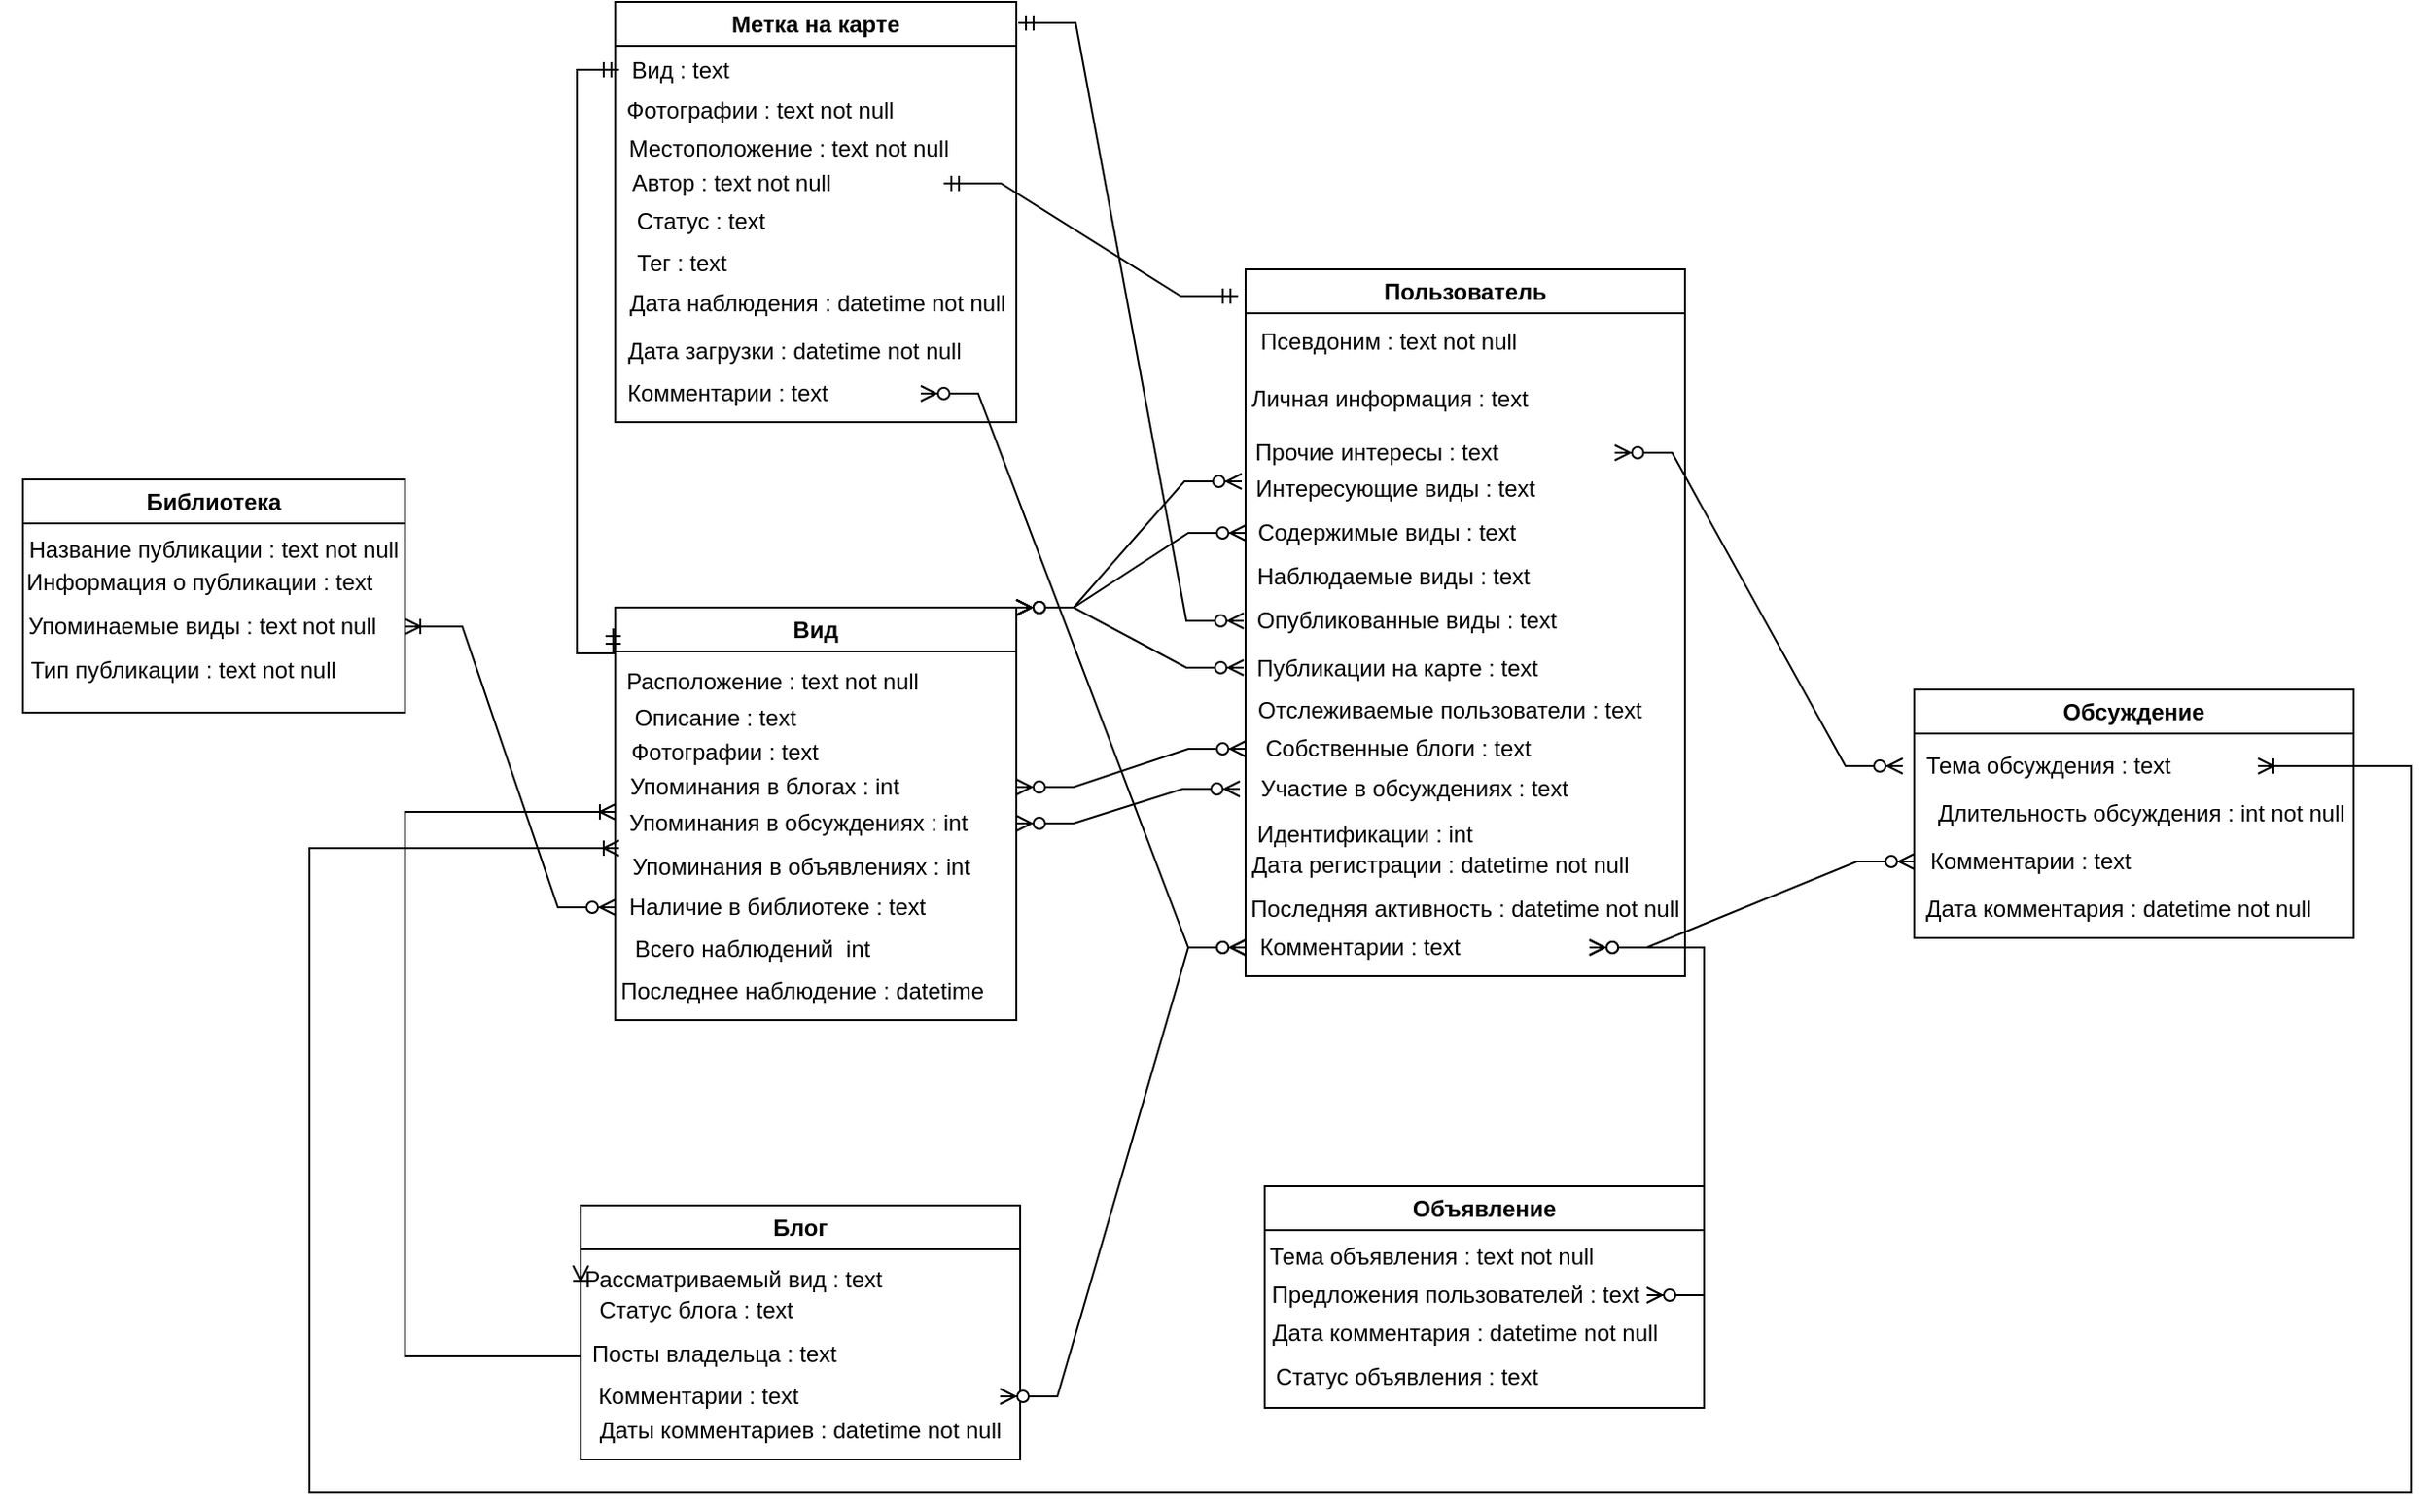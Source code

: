 <mxfile version="24.2.3" type="device">
  <diagram name="Страница — 1" id="bouGzlLDie1zuQzO_ZzV">
    <mxGraphModel dx="1434" dy="762" grid="1" gridSize="10" guides="1" tooltips="1" connect="1" arrows="1" fold="1" page="1" pageScale="1" pageWidth="1169" pageHeight="1654" math="0" shadow="0">
      <root>
        <mxCell id="0" />
        <mxCell id="1" parent="0" />
        <mxCell id="V_bmYzMvHX9b3GnUipAI-3" value="Пользователь" style="swimlane;whiteSpace=wrap;html=1;" vertex="1" parent="1">
          <mxGeometry x="740" y="290" width="230" height="370" as="geometry" />
        </mxCell>
        <mxCell id="V_bmYzMvHX9b3GnUipAI-4" value="Псевдоним : text not null" style="text;html=1;align=center;verticalAlign=middle;whiteSpace=wrap;rounded=0;" vertex="1" parent="V_bmYzMvHX9b3GnUipAI-3">
          <mxGeometry x="-10" y="23" width="170" height="30" as="geometry" />
        </mxCell>
        <mxCell id="V_bmYzMvHX9b3GnUipAI-5" value="Личная информация : text" style="text;html=1;align=center;verticalAlign=middle;whiteSpace=wrap;rounded=0;" vertex="1" parent="V_bmYzMvHX9b3GnUipAI-3">
          <mxGeometry x="-9" y="53" width="169" height="30" as="geometry" />
        </mxCell>
        <mxCell id="V_bmYzMvHX9b3GnUipAI-6" value="Прочие интересы : text&amp;nbsp; &amp;nbsp; &amp;nbsp; &amp;nbsp; &amp;nbsp; &amp;nbsp; &amp;nbsp; &amp;nbsp;&amp;nbsp;" style="text;html=1;align=center;verticalAlign=middle;whiteSpace=wrap;rounded=0;" vertex="1" parent="V_bmYzMvHX9b3GnUipAI-3">
          <mxGeometry x="-2" y="81" width="195.25" height="30" as="geometry" />
        </mxCell>
        <mxCell id="V_bmYzMvHX9b3GnUipAI-7" value="Интересующие виды : text" style="text;html=1;align=center;verticalAlign=middle;whiteSpace=wrap;rounded=0;" vertex="1" parent="V_bmYzMvHX9b3GnUipAI-3">
          <mxGeometry y="100" width="157" height="30" as="geometry" />
        </mxCell>
        <mxCell id="V_bmYzMvHX9b3GnUipAI-8" value="Содержимые виды : text" style="text;html=1;align=center;verticalAlign=middle;whiteSpace=wrap;rounded=0;" vertex="1" parent="V_bmYzMvHX9b3GnUipAI-3">
          <mxGeometry y="123" width="147.5" height="30" as="geometry" />
        </mxCell>
        <mxCell id="V_bmYzMvHX9b3GnUipAI-9" value="Наблюдаемые виды : text" style="text;html=1;align=center;verticalAlign=middle;whiteSpace=wrap;rounded=0;" vertex="1" parent="V_bmYzMvHX9b3GnUipAI-3">
          <mxGeometry x="-5" y="146" width="165" height="30" as="geometry" />
        </mxCell>
        <mxCell id="V_bmYzMvHX9b3GnUipAI-10" value="Отслеживаемые пользователи : text" style="text;html=1;align=center;verticalAlign=middle;whiteSpace=wrap;rounded=0;" vertex="1" parent="V_bmYzMvHX9b3GnUipAI-3">
          <mxGeometry x="4" y="216" width="206" height="30" as="geometry" />
        </mxCell>
        <mxCell id="V_bmYzMvHX9b3GnUipAI-11" value="Опубликованные виды : text" style="text;html=1;align=center;verticalAlign=middle;whiteSpace=wrap;rounded=0;" vertex="1" parent="V_bmYzMvHX9b3GnUipAI-3">
          <mxGeometry x="-1" y="169" width="171" height="30" as="geometry" />
        </mxCell>
        <mxCell id="V_bmYzMvHX9b3GnUipAI-12" value="Публикации на карте : text" style="text;html=1;align=center;verticalAlign=middle;whiteSpace=wrap;rounded=0;" vertex="1" parent="V_bmYzMvHX9b3GnUipAI-3">
          <mxGeometry x="-1" y="193" width="161" height="31" as="geometry" />
        </mxCell>
        <mxCell id="V_bmYzMvHX9b3GnUipAI-13" value="Участие в обсуждениях : text" style="text;html=1;align=center;verticalAlign=middle;whiteSpace=wrap;rounded=0;" vertex="1" parent="V_bmYzMvHX9b3GnUipAI-3">
          <mxGeometry x="-3" y="257" width="183" height="30" as="geometry" />
        </mxCell>
        <mxCell id="V_bmYzMvHX9b3GnUipAI-14" value="Идентификации : int" style="text;html=1;align=center;verticalAlign=middle;whiteSpace=wrap;rounded=0;" vertex="1" parent="V_bmYzMvHX9b3GnUipAI-3">
          <mxGeometry x="-2" y="281" width="129" height="30" as="geometry" />
        </mxCell>
        <mxCell id="V_bmYzMvHX9b3GnUipAI-15" value="Дата регистрации : datetime not null" style="text;html=1;align=center;verticalAlign=middle;whiteSpace=wrap;rounded=0;" vertex="1" parent="V_bmYzMvHX9b3GnUipAI-3">
          <mxGeometry x="-7.5" y="297" width="217.5" height="30" as="geometry" />
        </mxCell>
        <mxCell id="V_bmYzMvHX9b3GnUipAI-16" value="Последняя активность : datetime not null" style="text;html=1;align=center;verticalAlign=middle;whiteSpace=wrap;rounded=0;" vertex="1" parent="V_bmYzMvHX9b3GnUipAI-3">
          <mxGeometry x="-3" y="320" width="236" height="30" as="geometry" />
        </mxCell>
        <mxCell id="V_bmYzMvHX9b3GnUipAI-17" value="Комментарии : text&amp;nbsp; &amp;nbsp; &amp;nbsp; &amp;nbsp; &amp;nbsp; &amp;nbsp; &amp;nbsp; &amp;nbsp; &amp;nbsp;&amp;nbsp;" style="text;html=1;align=center;verticalAlign=middle;whiteSpace=wrap;rounded=0;" vertex="1" parent="V_bmYzMvHX9b3GnUipAI-3">
          <mxGeometry y="340" width="180" height="30" as="geometry" />
        </mxCell>
        <mxCell id="V_bmYzMvHX9b3GnUipAI-18" value="Собственные блоги : text" style="text;html=1;align=center;verticalAlign=middle;whiteSpace=wrap;rounded=0;" vertex="1" parent="V_bmYzMvHX9b3GnUipAI-3">
          <mxGeometry y="236" width="160" height="30" as="geometry" />
        </mxCell>
        <mxCell id="V_bmYzMvHX9b3GnUipAI-19" value="Обсуждение" style="swimlane;whiteSpace=wrap;html=1;" vertex="1" parent="1">
          <mxGeometry x="1090" y="510" width="230" height="130" as="geometry" />
        </mxCell>
        <mxCell id="V_bmYzMvHX9b3GnUipAI-20" value="Тема обсуждения : text&amp;nbsp; &amp;nbsp; &amp;nbsp; &amp;nbsp; &amp;nbsp;&amp;nbsp;" style="text;html=1;align=center;verticalAlign=middle;whiteSpace=wrap;rounded=0;" vertex="1" parent="V_bmYzMvHX9b3GnUipAI-19">
          <mxGeometry x="-6" y="25" width="186" height="30" as="geometry" />
        </mxCell>
        <mxCell id="V_bmYzMvHX9b3GnUipAI-21" value="Длительность обсуждения : int not null" style="text;html=1;align=center;verticalAlign=middle;whiteSpace=wrap;rounded=0;" vertex="1" parent="V_bmYzMvHX9b3GnUipAI-19">
          <mxGeometry x="6.5" y="50" width="223.5" height="30" as="geometry" />
        </mxCell>
        <mxCell id="V_bmYzMvHX9b3GnUipAI-22" value="Комментарии : text" style="text;html=1;align=center;verticalAlign=middle;whiteSpace=wrap;rounded=0;" vertex="1" parent="V_bmYzMvHX9b3GnUipAI-19">
          <mxGeometry y="70" width="122" height="40" as="geometry" />
        </mxCell>
        <mxCell id="V_bmYzMvHX9b3GnUipAI-23" value="Дата комментария : datetime not null" style="text;html=1;align=center;verticalAlign=middle;whiteSpace=wrap;rounded=0;" vertex="1" parent="V_bmYzMvHX9b3GnUipAI-19">
          <mxGeometry x="-6" y="100" width="226" height="30" as="geometry" />
        </mxCell>
        <mxCell id="V_bmYzMvHX9b3GnUipAI-24" value="Библиотека" style="swimlane;whiteSpace=wrap;html=1;" vertex="1" parent="1">
          <mxGeometry x="100" y="400" width="200" height="122" as="geometry" />
        </mxCell>
        <mxCell id="V_bmYzMvHX9b3GnUipAI-25" value="Информация о публикации : text" style="text;html=1;align=center;verticalAlign=middle;whiteSpace=wrap;rounded=0;" vertex="1" parent="V_bmYzMvHX9b3GnUipAI-24">
          <mxGeometry x="-5" y="39" width="195" height="30" as="geometry" />
        </mxCell>
        <mxCell id="V_bmYzMvHX9b3GnUipAI-26" value="Упоминаемые виды : text not null" style="text;html=1;align=center;verticalAlign=middle;whiteSpace=wrap;rounded=0;" vertex="1" parent="V_bmYzMvHX9b3GnUipAI-24">
          <mxGeometry x="-12" y="62" width="212" height="30" as="geometry" />
        </mxCell>
        <mxCell id="V_bmYzMvHX9b3GnUipAI-27" value="Тип публикации : text not null" style="text;html=1;align=center;verticalAlign=middle;whiteSpace=wrap;rounded=0;" vertex="1" parent="V_bmYzMvHX9b3GnUipAI-24">
          <mxGeometry x="-12" y="85" width="192" height="30" as="geometry" />
        </mxCell>
        <mxCell id="V_bmYzMvHX9b3GnUipAI-28" value="Название публикации : text not null" style="text;html=1;align=center;verticalAlign=middle;whiteSpace=wrap;rounded=0;" vertex="1" parent="V_bmYzMvHX9b3GnUipAI-24">
          <mxGeometry y="22" width="200" height="30" as="geometry" />
        </mxCell>
        <mxCell id="V_bmYzMvHX9b3GnUipAI-29" value="Вид" style="swimlane;whiteSpace=wrap;html=1;" vertex="1" parent="1">
          <mxGeometry x="410" y="467" width="210" height="216" as="geometry" />
        </mxCell>
        <mxCell id="V_bmYzMvHX9b3GnUipAI-30" value="Расположение : text not null" style="text;html=1;align=center;verticalAlign=middle;whiteSpace=wrap;rounded=0;" vertex="1" parent="V_bmYzMvHX9b3GnUipAI-29">
          <mxGeometry x="5" y="24" width="155" height="30" as="geometry" />
        </mxCell>
        <mxCell id="V_bmYzMvHX9b3GnUipAI-31" value="Описание : text" style="text;html=1;align=center;verticalAlign=middle;whiteSpace=wrap;rounded=0;" vertex="1" parent="V_bmYzMvHX9b3GnUipAI-29">
          <mxGeometry x="5" y="43" width="95" height="30" as="geometry" />
        </mxCell>
        <mxCell id="V_bmYzMvHX9b3GnUipAI-32" value="Фотографии : text" style="text;html=1;align=center;verticalAlign=middle;whiteSpace=wrap;rounded=0;" vertex="1" parent="V_bmYzMvHX9b3GnUipAI-29">
          <mxGeometry x="5" y="61" width="105" height="30" as="geometry" />
        </mxCell>
        <mxCell id="V_bmYzMvHX9b3GnUipAI-33" value="Упоминания в блогах : int&amp;nbsp; &amp;nbsp; &amp;nbsp; &amp;nbsp; &amp;nbsp; &amp;nbsp; &amp;nbsp; &amp;nbsp;&amp;nbsp;" style="text;html=1;align=center;verticalAlign=middle;whiteSpace=wrap;rounded=0;" vertex="1" parent="V_bmYzMvHX9b3GnUipAI-29">
          <mxGeometry y="79" width="210" height="30" as="geometry" />
        </mxCell>
        <mxCell id="V_bmYzMvHX9b3GnUipAI-34" value="Упоминания в обсуждениях : int&amp;nbsp; &amp;nbsp; &amp;nbsp;&amp;nbsp;" style="text;html=1;align=center;verticalAlign=middle;whiteSpace=wrap;rounded=0;" vertex="1" parent="V_bmYzMvHX9b3GnUipAI-29">
          <mxGeometry x="2" y="98" width="208" height="30" as="geometry" />
        </mxCell>
        <mxCell id="V_bmYzMvHX9b3GnUipAI-35" value="Упоминания в объявлениях : int" style="text;html=1;align=center;verticalAlign=middle;whiteSpace=wrap;rounded=0;" vertex="1" parent="V_bmYzMvHX9b3GnUipAI-29">
          <mxGeometry x="5" y="121" width="185" height="30" as="geometry" />
        </mxCell>
        <mxCell id="V_bmYzMvHX9b3GnUipAI-36" value="Наличие в библиотеке : text" style="text;html=1;align=center;verticalAlign=middle;whiteSpace=wrap;rounded=0;" vertex="1" parent="V_bmYzMvHX9b3GnUipAI-29">
          <mxGeometry y="142" width="170" height="30" as="geometry" />
        </mxCell>
        <mxCell id="V_bmYzMvHX9b3GnUipAI-37" value="Всего наблюдений&amp;nbsp; int" style="text;html=1;align=center;verticalAlign=middle;whiteSpace=wrap;rounded=0;" vertex="1" parent="V_bmYzMvHX9b3GnUipAI-29">
          <mxGeometry x="5" y="164" width="134" height="30" as="geometry" />
        </mxCell>
        <mxCell id="V_bmYzMvHX9b3GnUipAI-38" value="Последнее наблюдение : datetime" style="text;html=1;align=center;verticalAlign=middle;whiteSpace=wrap;rounded=0;" vertex="1" parent="V_bmYzMvHX9b3GnUipAI-29">
          <mxGeometry x="-14" y="186" width="224" height="30" as="geometry" />
        </mxCell>
        <mxCell id="V_bmYzMvHX9b3GnUipAI-39" value="Объявление" style="swimlane;whiteSpace=wrap;html=1;" vertex="1" parent="1">
          <mxGeometry x="750" y="770" width="230" height="116" as="geometry" />
        </mxCell>
        <mxCell id="V_bmYzMvHX9b3GnUipAI-40" value="Тема объявления : text not null" style="text;html=1;align=center;verticalAlign=middle;whiteSpace=wrap;rounded=0;" vertex="1" parent="V_bmYzMvHX9b3GnUipAI-39">
          <mxGeometry x="-16.5" y="22" width="206.5" height="30" as="geometry" />
        </mxCell>
        <mxCell id="V_bmYzMvHX9b3GnUipAI-41" value="Предложения пользователей : text" style="text;html=1;align=center;verticalAlign=middle;whiteSpace=wrap;rounded=0;" vertex="1" parent="V_bmYzMvHX9b3GnUipAI-39">
          <mxGeometry y="40" width="200" height="34" as="geometry" />
        </mxCell>
        <mxCell id="V_bmYzMvHX9b3GnUipAI-42" value="Дата комментария : datetime not null" style="text;html=1;align=center;verticalAlign=middle;whiteSpace=wrap;rounded=0;" vertex="1" parent="V_bmYzMvHX9b3GnUipAI-39">
          <mxGeometry y="61.5" width="210" height="30" as="geometry" />
        </mxCell>
        <mxCell id="V_bmYzMvHX9b3GnUipAI-43" value="Статус объявления : text" style="text;html=1;align=center;verticalAlign=middle;whiteSpace=wrap;rounded=0;" vertex="1" parent="V_bmYzMvHX9b3GnUipAI-39">
          <mxGeometry x="-12.5" y="85" width="172.5" height="30" as="geometry" />
        </mxCell>
        <mxCell id="V_bmYzMvHX9b3GnUipAI-44" value="Блог" style="swimlane;whiteSpace=wrap;html=1;" vertex="1" parent="1">
          <mxGeometry x="392" y="780" width="230" height="133" as="geometry" />
        </mxCell>
        <mxCell id="V_bmYzMvHX9b3GnUipAI-45" value="Рассматриваемый вид : text" style="text;html=1;align=center;verticalAlign=middle;whiteSpace=wrap;rounded=0;" vertex="1" parent="V_bmYzMvHX9b3GnUipAI-44">
          <mxGeometry y="24" width="160" height="30" as="geometry" />
        </mxCell>
        <mxCell id="V_bmYzMvHX9b3GnUipAI-46" value="Статус блога : text" style="text;html=1;align=center;verticalAlign=middle;whiteSpace=wrap;rounded=0;" vertex="1" parent="V_bmYzMvHX9b3GnUipAI-44">
          <mxGeometry x="-10.5" y="40" width="141" height="30" as="geometry" />
        </mxCell>
        <mxCell id="V_bmYzMvHX9b3GnUipAI-47" value="Посты владельца : text" style="text;html=1;align=center;verticalAlign=middle;whiteSpace=wrap;rounded=0;" vertex="1" parent="V_bmYzMvHX9b3GnUipAI-44">
          <mxGeometry y="63" width="140" height="30" as="geometry" />
        </mxCell>
        <mxCell id="V_bmYzMvHX9b3GnUipAI-48" value="Комментарии : text&amp;nbsp; &amp;nbsp; &amp;nbsp; &amp;nbsp; &amp;nbsp; &amp;nbsp; &amp;nbsp; &amp;nbsp; &amp;nbsp; &amp;nbsp; &amp;nbsp; &amp;nbsp; &amp;nbsp;&amp;nbsp;" style="text;html=1;align=center;verticalAlign=middle;whiteSpace=wrap;rounded=0;" vertex="1" parent="V_bmYzMvHX9b3GnUipAI-44">
          <mxGeometry x="-10.5" y="85" width="230" height="30" as="geometry" />
        </mxCell>
        <mxCell id="V_bmYzMvHX9b3GnUipAI-49" value="Даты комментариев : datetime not null" style="text;html=1;align=center;verticalAlign=middle;whiteSpace=wrap;rounded=0;" vertex="1" parent="V_bmYzMvHX9b3GnUipAI-44">
          <mxGeometry y="103" width="230" height="30" as="geometry" />
        </mxCell>
        <mxCell id="V_bmYzMvHX9b3GnUipAI-50" value="Метка на карте" style="swimlane;whiteSpace=wrap;html=1;" vertex="1" parent="1">
          <mxGeometry x="410" y="150" width="210" height="220" as="geometry" />
        </mxCell>
        <mxCell id="V_bmYzMvHX9b3GnUipAI-51" value="Фотографии : text not null" style="text;html=1;align=center;verticalAlign=middle;whiteSpace=wrap;rounded=0;" vertex="1" parent="V_bmYzMvHX9b3GnUipAI-50">
          <mxGeometry x="2" y="42" width="148" height="30" as="geometry" />
        </mxCell>
        <mxCell id="V_bmYzMvHX9b3GnUipAI-52" value="Статус : text" style="text;html=1;align=center;verticalAlign=middle;whiteSpace=wrap;rounded=0;" vertex="1" parent="V_bmYzMvHX9b3GnUipAI-50">
          <mxGeometry y="100" width="90" height="30" as="geometry" />
        </mxCell>
        <mxCell id="V_bmYzMvHX9b3GnUipAI-53" value="Тег : text" style="text;html=1;align=center;verticalAlign=middle;whiteSpace=wrap;rounded=0;" vertex="1" parent="V_bmYzMvHX9b3GnUipAI-50">
          <mxGeometry x="2" y="122" width="65.93" height="30" as="geometry" />
        </mxCell>
        <mxCell id="V_bmYzMvHX9b3GnUipAI-54" value="Дата наблюдения : datetime not null" style="text;html=1;align=center;verticalAlign=middle;whiteSpace=wrap;rounded=0;" vertex="1" parent="V_bmYzMvHX9b3GnUipAI-50">
          <mxGeometry x="2" y="143" width="208" height="30" as="geometry" />
        </mxCell>
        <mxCell id="V_bmYzMvHX9b3GnUipAI-55" value="Дата загрузки : datetime not null" style="text;html=1;align=center;verticalAlign=middle;whiteSpace=wrap;rounded=0;" vertex="1" parent="V_bmYzMvHX9b3GnUipAI-50">
          <mxGeometry x="-12" y="168" width="212" height="30" as="geometry" />
        </mxCell>
        <mxCell id="V_bmYzMvHX9b3GnUipAI-56" value="Вид : text&amp;nbsp; &amp;nbsp; &amp;nbsp; &amp;nbsp; &amp;nbsp; &amp;nbsp; &amp;nbsp; &amp;nbsp; &amp;nbsp; &amp;nbsp; &amp;nbsp; &amp;nbsp; &amp;nbsp;" style="text;html=1;align=center;verticalAlign=middle;whiteSpace=wrap;rounded=0;" vertex="1" parent="V_bmYzMvHX9b3GnUipAI-50">
          <mxGeometry x="2" y="21" width="148" height="29" as="geometry" />
        </mxCell>
        <mxCell id="V_bmYzMvHX9b3GnUipAI-57" value="Местоположение : text not null" style="text;html=1;align=center;verticalAlign=middle;whiteSpace=wrap;rounded=0;" vertex="1" parent="V_bmYzMvHX9b3GnUipAI-50">
          <mxGeometry x="2" y="62" width="178" height="30" as="geometry" />
        </mxCell>
        <mxCell id="V_bmYzMvHX9b3GnUipAI-58" value="Комментарии : text" style="text;html=1;align=center;verticalAlign=middle;whiteSpace=wrap;rounded=0;" vertex="1" parent="V_bmYzMvHX9b3GnUipAI-50">
          <mxGeometry x="-42" y="190" width="202" height="30" as="geometry" />
        </mxCell>
        <mxCell id="V_bmYzMvHX9b3GnUipAI-59" value="Автор : text not null&amp;nbsp; &amp;nbsp; &amp;nbsp; &amp;nbsp; &amp;nbsp;" style="text;html=1;align=center;verticalAlign=middle;whiteSpace=wrap;rounded=0;" vertex="1" parent="V_bmYzMvHX9b3GnUipAI-50">
          <mxGeometry x="-20" y="80" width="192" height="30" as="geometry" />
        </mxCell>
        <mxCell id="V_bmYzMvHX9b3GnUipAI-80" value="" style="edgeStyle=entityRelationEdgeStyle;fontSize=12;html=1;endArrow=ERzeroToMany;endFill=1;startArrow=ERzeroToMany;rounded=0;" edge="1" parent="1" source="V_bmYzMvHX9b3GnUipAI-6" target="V_bmYzMvHX9b3GnUipAI-20">
          <mxGeometry width="100" height="100" relative="1" as="geometry">
            <mxPoint x="1000" y="540" as="sourcePoint" />
            <mxPoint x="1100" y="350" as="targetPoint" />
            <Array as="points">
              <mxPoint x="1000" y="500" />
            </Array>
          </mxGeometry>
        </mxCell>
        <mxCell id="V_bmYzMvHX9b3GnUipAI-81" value="" style="edgeStyle=entityRelationEdgeStyle;fontSize=12;html=1;endArrow=ERoneToMany;startArrow=ERzeroToMany;rounded=0;" edge="1" parent="1" source="V_bmYzMvHX9b3GnUipAI-36" target="V_bmYzMvHX9b3GnUipAI-26">
          <mxGeometry width="100" height="100" relative="1" as="geometry">
            <mxPoint x="150" y="680" as="sourcePoint" />
            <mxPoint x="250" y="580" as="targetPoint" />
          </mxGeometry>
        </mxCell>
        <mxCell id="V_bmYzMvHX9b3GnUipAI-82" value="" style="edgeStyle=entityRelationEdgeStyle;fontSize=12;html=1;endArrow=ERzeroToMany;endFill=1;startArrow=ERzeroToMany;rounded=0;entryX=0;entryY=0.5;entryDx=0;entryDy=0;" edge="1" parent="1" source="V_bmYzMvHX9b3GnUipAI-48" target="V_bmYzMvHX9b3GnUipAI-17">
          <mxGeometry width="100" height="100" relative="1" as="geometry">
            <mxPoint x="650" y="850" as="sourcePoint" />
            <mxPoint x="750" y="750" as="targetPoint" />
          </mxGeometry>
        </mxCell>
        <mxCell id="V_bmYzMvHX9b3GnUipAI-84" value="" style="edgeStyle=entityRelationEdgeStyle;fontSize=12;html=1;endArrow=ERzeroToMany;endFill=1;startArrow=ERzeroToMany;rounded=0;" edge="1" parent="1" source="V_bmYzMvHX9b3GnUipAI-41" target="V_bmYzMvHX9b3GnUipAI-17">
          <mxGeometry width="100" height="100" relative="1" as="geometry">
            <mxPoint x="1030" y="810" as="sourcePoint" />
            <mxPoint x="1130" y="710" as="targetPoint" />
          </mxGeometry>
        </mxCell>
        <mxCell id="V_bmYzMvHX9b3GnUipAI-85" value="" style="edgeStyle=entityRelationEdgeStyle;fontSize=12;html=1;endArrow=ERzeroToMany;endFill=1;startArrow=ERzeroToMany;rounded=0;exitX=1;exitY=0.5;exitDx=0;exitDy=0;entryX=0;entryY=0.5;entryDx=0;entryDy=0;" edge="1" parent="1" source="V_bmYzMvHX9b3GnUipAI-17" target="V_bmYzMvHX9b3GnUipAI-22">
          <mxGeometry width="100" height="100" relative="1" as="geometry">
            <mxPoint x="1060" y="710" as="sourcePoint" />
            <mxPoint x="1160" y="610" as="targetPoint" />
            <Array as="points">
              <mxPoint x="1050" y="730" />
              <mxPoint x="1040" y="620" />
            </Array>
          </mxGeometry>
        </mxCell>
        <mxCell id="V_bmYzMvHX9b3GnUipAI-86" value="" style="edgeStyle=entityRelationEdgeStyle;fontSize=12;html=1;endArrow=ERzeroToMany;endFill=1;startArrow=ERzeroToMany;rounded=0;" edge="1" parent="1" source="V_bmYzMvHX9b3GnUipAI-17" target="V_bmYzMvHX9b3GnUipAI-58">
          <mxGeometry width="100" height="100" relative="1" as="geometry">
            <mxPoint x="660" y="590" as="sourcePoint" />
            <mxPoint x="730" y="390" as="targetPoint" />
          </mxGeometry>
        </mxCell>
        <mxCell id="V_bmYzMvHX9b3GnUipAI-89" style="edgeStyle=orthogonalEdgeStyle;rounded=0;orthogonalLoop=1;jettySize=auto;html=1;entryX=-0.005;entryY=0.051;entryDx=0;entryDy=0;entryPerimeter=0;exitX=0;exitY=0.5;exitDx=0;exitDy=0;startArrow=ERmandOne;startFill=0;endArrow=ERmandOne;endFill=0;" edge="1" parent="1" source="V_bmYzMvHX9b3GnUipAI-56" target="V_bmYzMvHX9b3GnUipAI-29">
          <mxGeometry relative="1" as="geometry">
            <Array as="points">
              <mxPoint x="390" y="186" />
              <mxPoint x="390" y="491" />
            </Array>
          </mxGeometry>
        </mxCell>
        <mxCell id="V_bmYzMvHX9b3GnUipAI-90" value="" style="edgeStyle=entityRelationEdgeStyle;fontSize=12;html=1;endArrow=ERzeroToMany;endFill=1;startArrow=ERzeroToMany;rounded=0;entryX=0;entryY=0.5;entryDx=0;entryDy=0;" edge="1" parent="1" source="V_bmYzMvHX9b3GnUipAI-33" target="V_bmYzMvHX9b3GnUipAI-18">
          <mxGeometry width="100" height="100" relative="1" as="geometry">
            <mxPoint x="600" y="460" as="sourcePoint" />
            <mxPoint x="760" y="570" as="targetPoint" />
          </mxGeometry>
        </mxCell>
        <mxCell id="V_bmYzMvHX9b3GnUipAI-91" value="" style="edgeStyle=entityRelationEdgeStyle;fontSize=12;html=1;endArrow=ERzeroToMany;endFill=1;startArrow=ERzeroToMany;rounded=0;exitX=1;exitY=0.5;exitDx=0;exitDy=0;entryX=0;entryY=0.5;entryDx=0;entryDy=0;" edge="1" parent="1" source="V_bmYzMvHX9b3GnUipAI-34" target="V_bmYzMvHX9b3GnUipAI-13">
          <mxGeometry width="100" height="100" relative="1" as="geometry">
            <mxPoint x="610" y="740" as="sourcePoint" />
            <mxPoint x="710" y="640" as="targetPoint" />
          </mxGeometry>
        </mxCell>
        <mxCell id="V_bmYzMvHX9b3GnUipAI-93" style="edgeStyle=orthogonalEdgeStyle;rounded=0;orthogonalLoop=1;jettySize=auto;html=1;startArrow=ERoneToMany;startFill=0;endArrow=ERoneToMany;endFill=0;entryX=0;entryY=0.25;entryDx=0;entryDy=0;" edge="1" parent="1" source="V_bmYzMvHX9b3GnUipAI-33" target="V_bmYzMvHX9b3GnUipAI-45">
          <mxGeometry relative="1" as="geometry">
            <mxPoint x="410" y="950" as="targetPoint" />
            <Array as="points">
              <mxPoint x="300" y="574" />
              <mxPoint x="300" y="859" />
            </Array>
          </mxGeometry>
        </mxCell>
        <mxCell id="V_bmYzMvHX9b3GnUipAI-94" style="edgeStyle=orthogonalEdgeStyle;rounded=0;orthogonalLoop=1;jettySize=auto;html=1;entryX=1;entryY=0.5;entryDx=0;entryDy=0;startArrow=ERoneToMany;startFill=0;endArrow=ERoneToMany;endFill=0;" edge="1" parent="1" source="V_bmYzMvHX9b3GnUipAI-34" target="V_bmYzMvHX9b3GnUipAI-20">
          <mxGeometry relative="1" as="geometry">
            <Array as="points">
              <mxPoint x="250" y="593" />
              <mxPoint x="250" y="930" />
              <mxPoint x="1350" y="930" />
              <mxPoint x="1350" y="550" />
            </Array>
          </mxGeometry>
        </mxCell>
        <mxCell id="V_bmYzMvHX9b3GnUipAI-96" value="" style="edgeStyle=entityRelationEdgeStyle;fontSize=12;html=1;endArrow=ERmandOne;startArrow=ERmandOne;rounded=0;exitX=1;exitY=0.5;exitDx=0;exitDy=0;entryX=-0.017;entryY=0.038;entryDx=0;entryDy=0;entryPerimeter=0;" edge="1" parent="1" source="V_bmYzMvHX9b3GnUipAI-59" target="V_bmYzMvHX9b3GnUipAI-3">
          <mxGeometry width="100" height="100" relative="1" as="geometry">
            <mxPoint x="700" y="260" as="sourcePoint" />
            <mxPoint x="800" y="160" as="targetPoint" />
          </mxGeometry>
        </mxCell>
        <mxCell id="V_bmYzMvHX9b3GnUipAI-97" value="" style="edgeStyle=entityRelationEdgeStyle;fontSize=12;html=1;endArrow=ERzeroToMany;endFill=1;startArrow=ERzeroToMany;rounded=0;entryX=0;entryY=1;entryDx=0;entryDy=0;exitX=1;exitY=0;exitDx=0;exitDy=0;" edge="1" parent="1" source="V_bmYzMvHX9b3GnUipAI-29" target="V_bmYzMvHX9b3GnUipAI-6">
          <mxGeometry width="100" height="100" relative="1" as="geometry">
            <mxPoint x="630" y="510" as="sourcePoint" />
            <mxPoint x="720" y="360" as="targetPoint" />
            <Array as="points">
              <mxPoint x="640" y="470" />
            </Array>
          </mxGeometry>
        </mxCell>
        <mxCell id="V_bmYzMvHX9b3GnUipAI-98" value="" style="edgeStyle=entityRelationEdgeStyle;fontSize=12;html=1;endArrow=ERzeroToMany;endFill=1;startArrow=ERzeroToMany;rounded=0;entryX=0;entryY=0.5;entryDx=0;entryDy=0;exitX=1;exitY=0;exitDx=0;exitDy=0;" edge="1" parent="1" source="V_bmYzMvHX9b3GnUipAI-29" target="V_bmYzMvHX9b3GnUipAI-8">
          <mxGeometry width="100" height="100" relative="1" as="geometry">
            <mxPoint x="640" y="510" as="sourcePoint" />
            <mxPoint x="720" y="380" as="targetPoint" />
          </mxGeometry>
        </mxCell>
        <mxCell id="V_bmYzMvHX9b3GnUipAI-99" value="" style="edgeStyle=entityRelationEdgeStyle;fontSize=12;html=1;endArrow=ERzeroToMany;endFill=1;startArrow=ERzeroToMany;rounded=0;entryX=0;entryY=0.5;entryDx=0;entryDy=0;exitX=1;exitY=0;exitDx=0;exitDy=0;" edge="1" parent="1" source="V_bmYzMvHX9b3GnUipAI-29" target="V_bmYzMvHX9b3GnUipAI-12">
          <mxGeometry width="100" height="100" relative="1" as="geometry">
            <mxPoint x="550" y="420" as="sourcePoint" />
            <mxPoint x="710" y="350" as="targetPoint" />
          </mxGeometry>
        </mxCell>
        <mxCell id="V_bmYzMvHX9b3GnUipAI-100" value="" style="edgeStyle=entityRelationEdgeStyle;fontSize=12;html=1;endArrow=ERzeroToMany;startArrow=ERmandOne;rounded=0;exitX=1.005;exitY=0.05;exitDx=0;exitDy=0;exitPerimeter=0;entryX=0;entryY=0.5;entryDx=0;entryDy=0;" edge="1" parent="1" source="V_bmYzMvHX9b3GnUipAI-50" target="V_bmYzMvHX9b3GnUipAI-11">
          <mxGeometry width="100" height="100" relative="1" as="geometry">
            <mxPoint x="710" y="190" as="sourcePoint" />
            <mxPoint x="810" y="90" as="targetPoint" />
          </mxGeometry>
        </mxCell>
      </root>
    </mxGraphModel>
  </diagram>
</mxfile>
